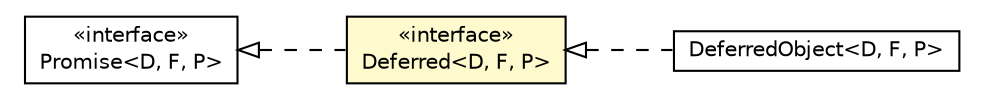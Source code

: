 #!/usr/local/bin/dot
#
# Class diagram 
# Generated by UMLGraph version R5_6-24-gf6e263 (http://www.umlgraph.org/)
#

digraph G {
	edge [fontname="Helvetica",fontsize=10,labelfontname="Helvetica",labelfontsize=10];
	node [fontname="Helvetica",fontsize=10,shape=plaintext];
	nodesep=0.25;
	ranksep=0.5;
	rankdir=LR;
	// org.turbogwt.core.future.shared.Deferred<D, F, P>
	c330 [label=<<table title="org.turbogwt.core.future.shared.Deferred" border="0" cellborder="1" cellspacing="0" cellpadding="2" port="p" bgcolor="lemonChiffon" href="./Deferred.html">
		<tr><td><table border="0" cellspacing="0" cellpadding="1">
<tr><td align="center" balign="center"> &#171;interface&#187; </td></tr>
<tr><td align="center" balign="center"> Deferred&lt;D, F, P&gt; </td></tr>
		</table></td></tr>
		</table>>, URL="./Deferred.html", fontname="Helvetica", fontcolor="black", fontsize=10.0];
	// org.turbogwt.core.future.shared.Promise<D, F, P>
	c331 [label=<<table title="org.turbogwt.core.future.shared.Promise" border="0" cellborder="1" cellspacing="0" cellpadding="2" port="p" href="./Promise.html">
		<tr><td><table border="0" cellspacing="0" cellpadding="1">
<tr><td align="center" balign="center"> &#171;interface&#187; </td></tr>
<tr><td align="center" balign="center"> Promise&lt;D, F, P&gt; </td></tr>
		</table></td></tr>
		</table>>, URL="./Promise.html", fontname="Helvetica", fontcolor="black", fontsize=10.0];
	// org.turbogwt.core.future.shared.impl.DeferredObject<D, F, P>
	c334 [label=<<table title="org.turbogwt.core.future.shared.impl.DeferredObject" border="0" cellborder="1" cellspacing="0" cellpadding="2" port="p" href="./impl/DeferredObject.html">
		<tr><td><table border="0" cellspacing="0" cellpadding="1">
<tr><td align="center" balign="center"> DeferredObject&lt;D, F, P&gt; </td></tr>
		</table></td></tr>
		</table>>, URL="./impl/DeferredObject.html", fontname="Helvetica", fontcolor="black", fontsize=10.0];
	//org.turbogwt.core.future.shared.Deferred<D, F, P> implements org.turbogwt.core.future.shared.Promise<D, F, P>
	c331:p -> c330:p [dir=back,arrowtail=empty,style=dashed];
	//org.turbogwt.core.future.shared.impl.DeferredObject<D, F, P> implements org.turbogwt.core.future.shared.Deferred<D, F, P>
	c330:p -> c334:p [dir=back,arrowtail=empty,style=dashed];
}

